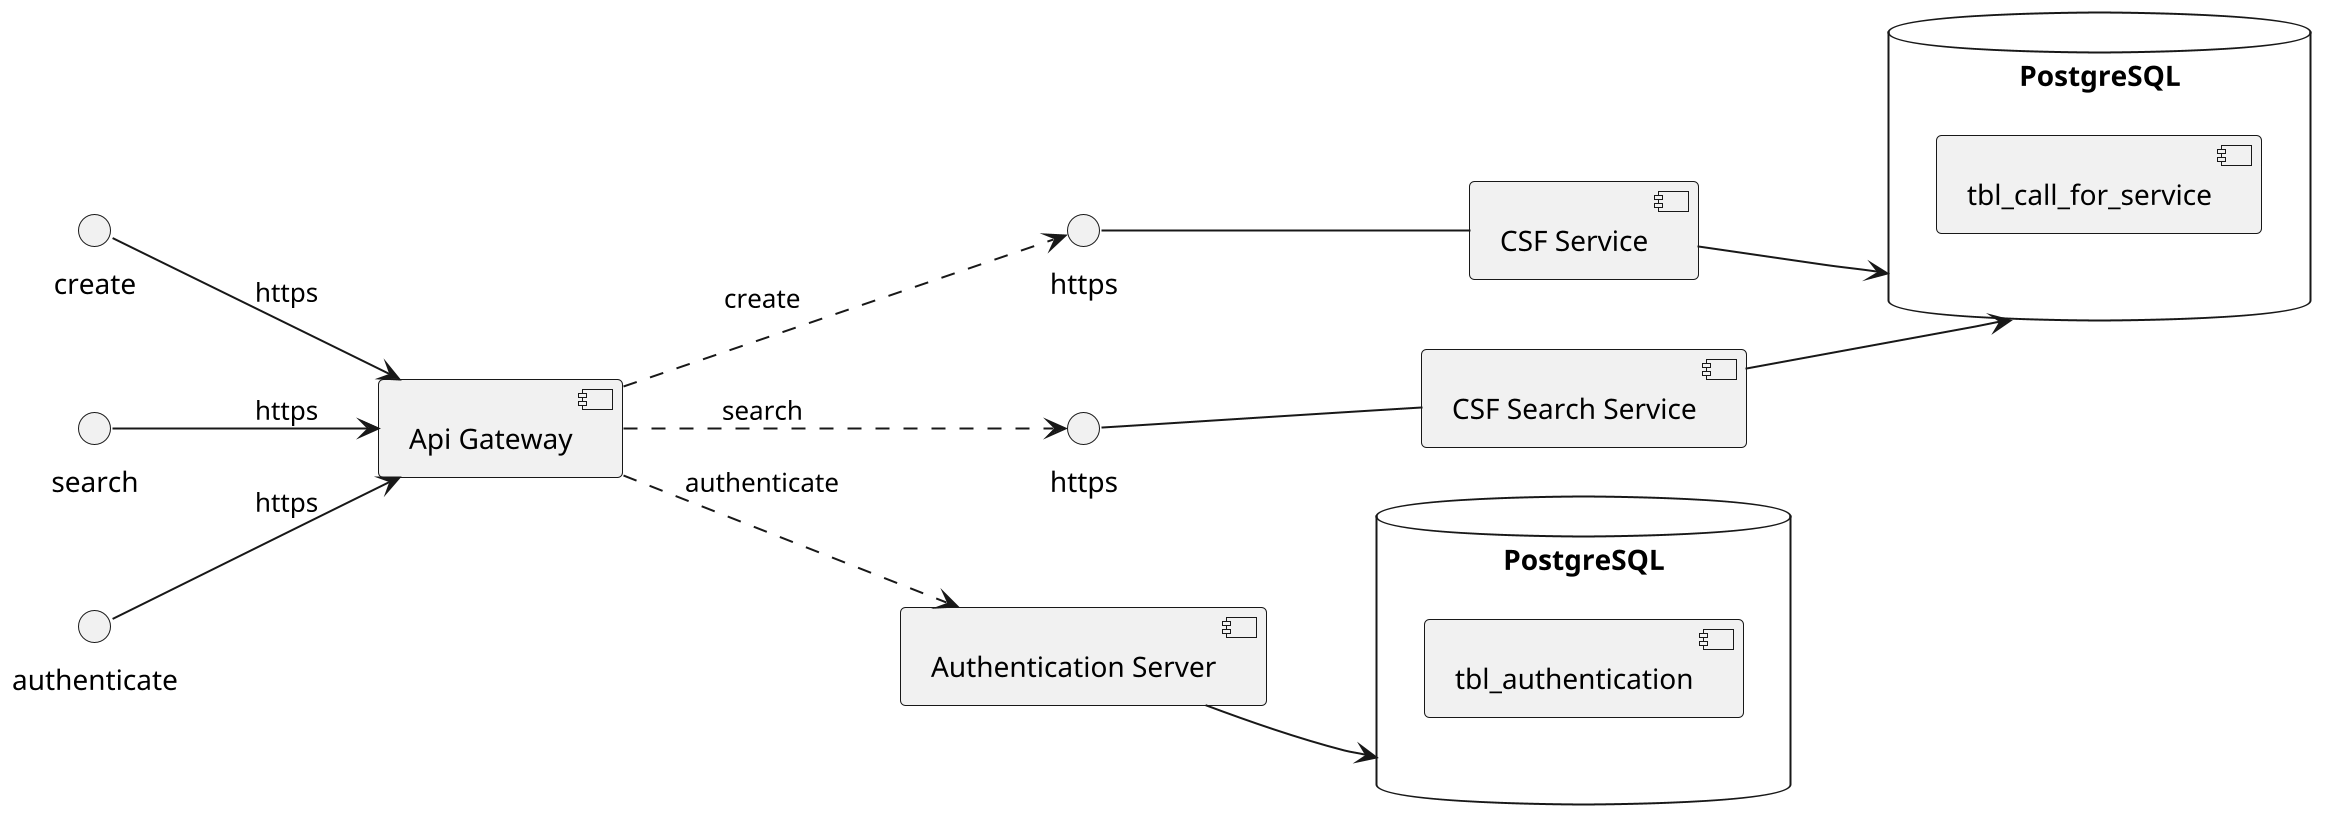 @startuml
scale 2
left to right direction
skinparam packageStyle rect
() "create" as create
() "search" as search
() "authenticate" as authenticate
() "https" as createHttp
() "https" as searchHttp
[Api Gateway] as apiGateway
[CSF Service] as createComponent
[CSF Search Service] as searchComponent
[Authentication Server] as authenticationServer

database "PostgreSQL" as db {
    [tbl_call_for_service]
} 

database "PostgreSQL" as authenticationDb {
    [tbl_authentication]
} 

create --> apiGateway : https
apiGateway ..> createHttp : create
createHttp -- createComponent
createComponent --> db

search --> apiGateway : https
apiGateway ..> searchHttp : search
searchHttp -- searchComponent
searchComponent --> db

authenticate --> apiGateway: https
apiGateway ..> authenticationServer : authenticate
authenticationServer --> authenticationDb
@enduml